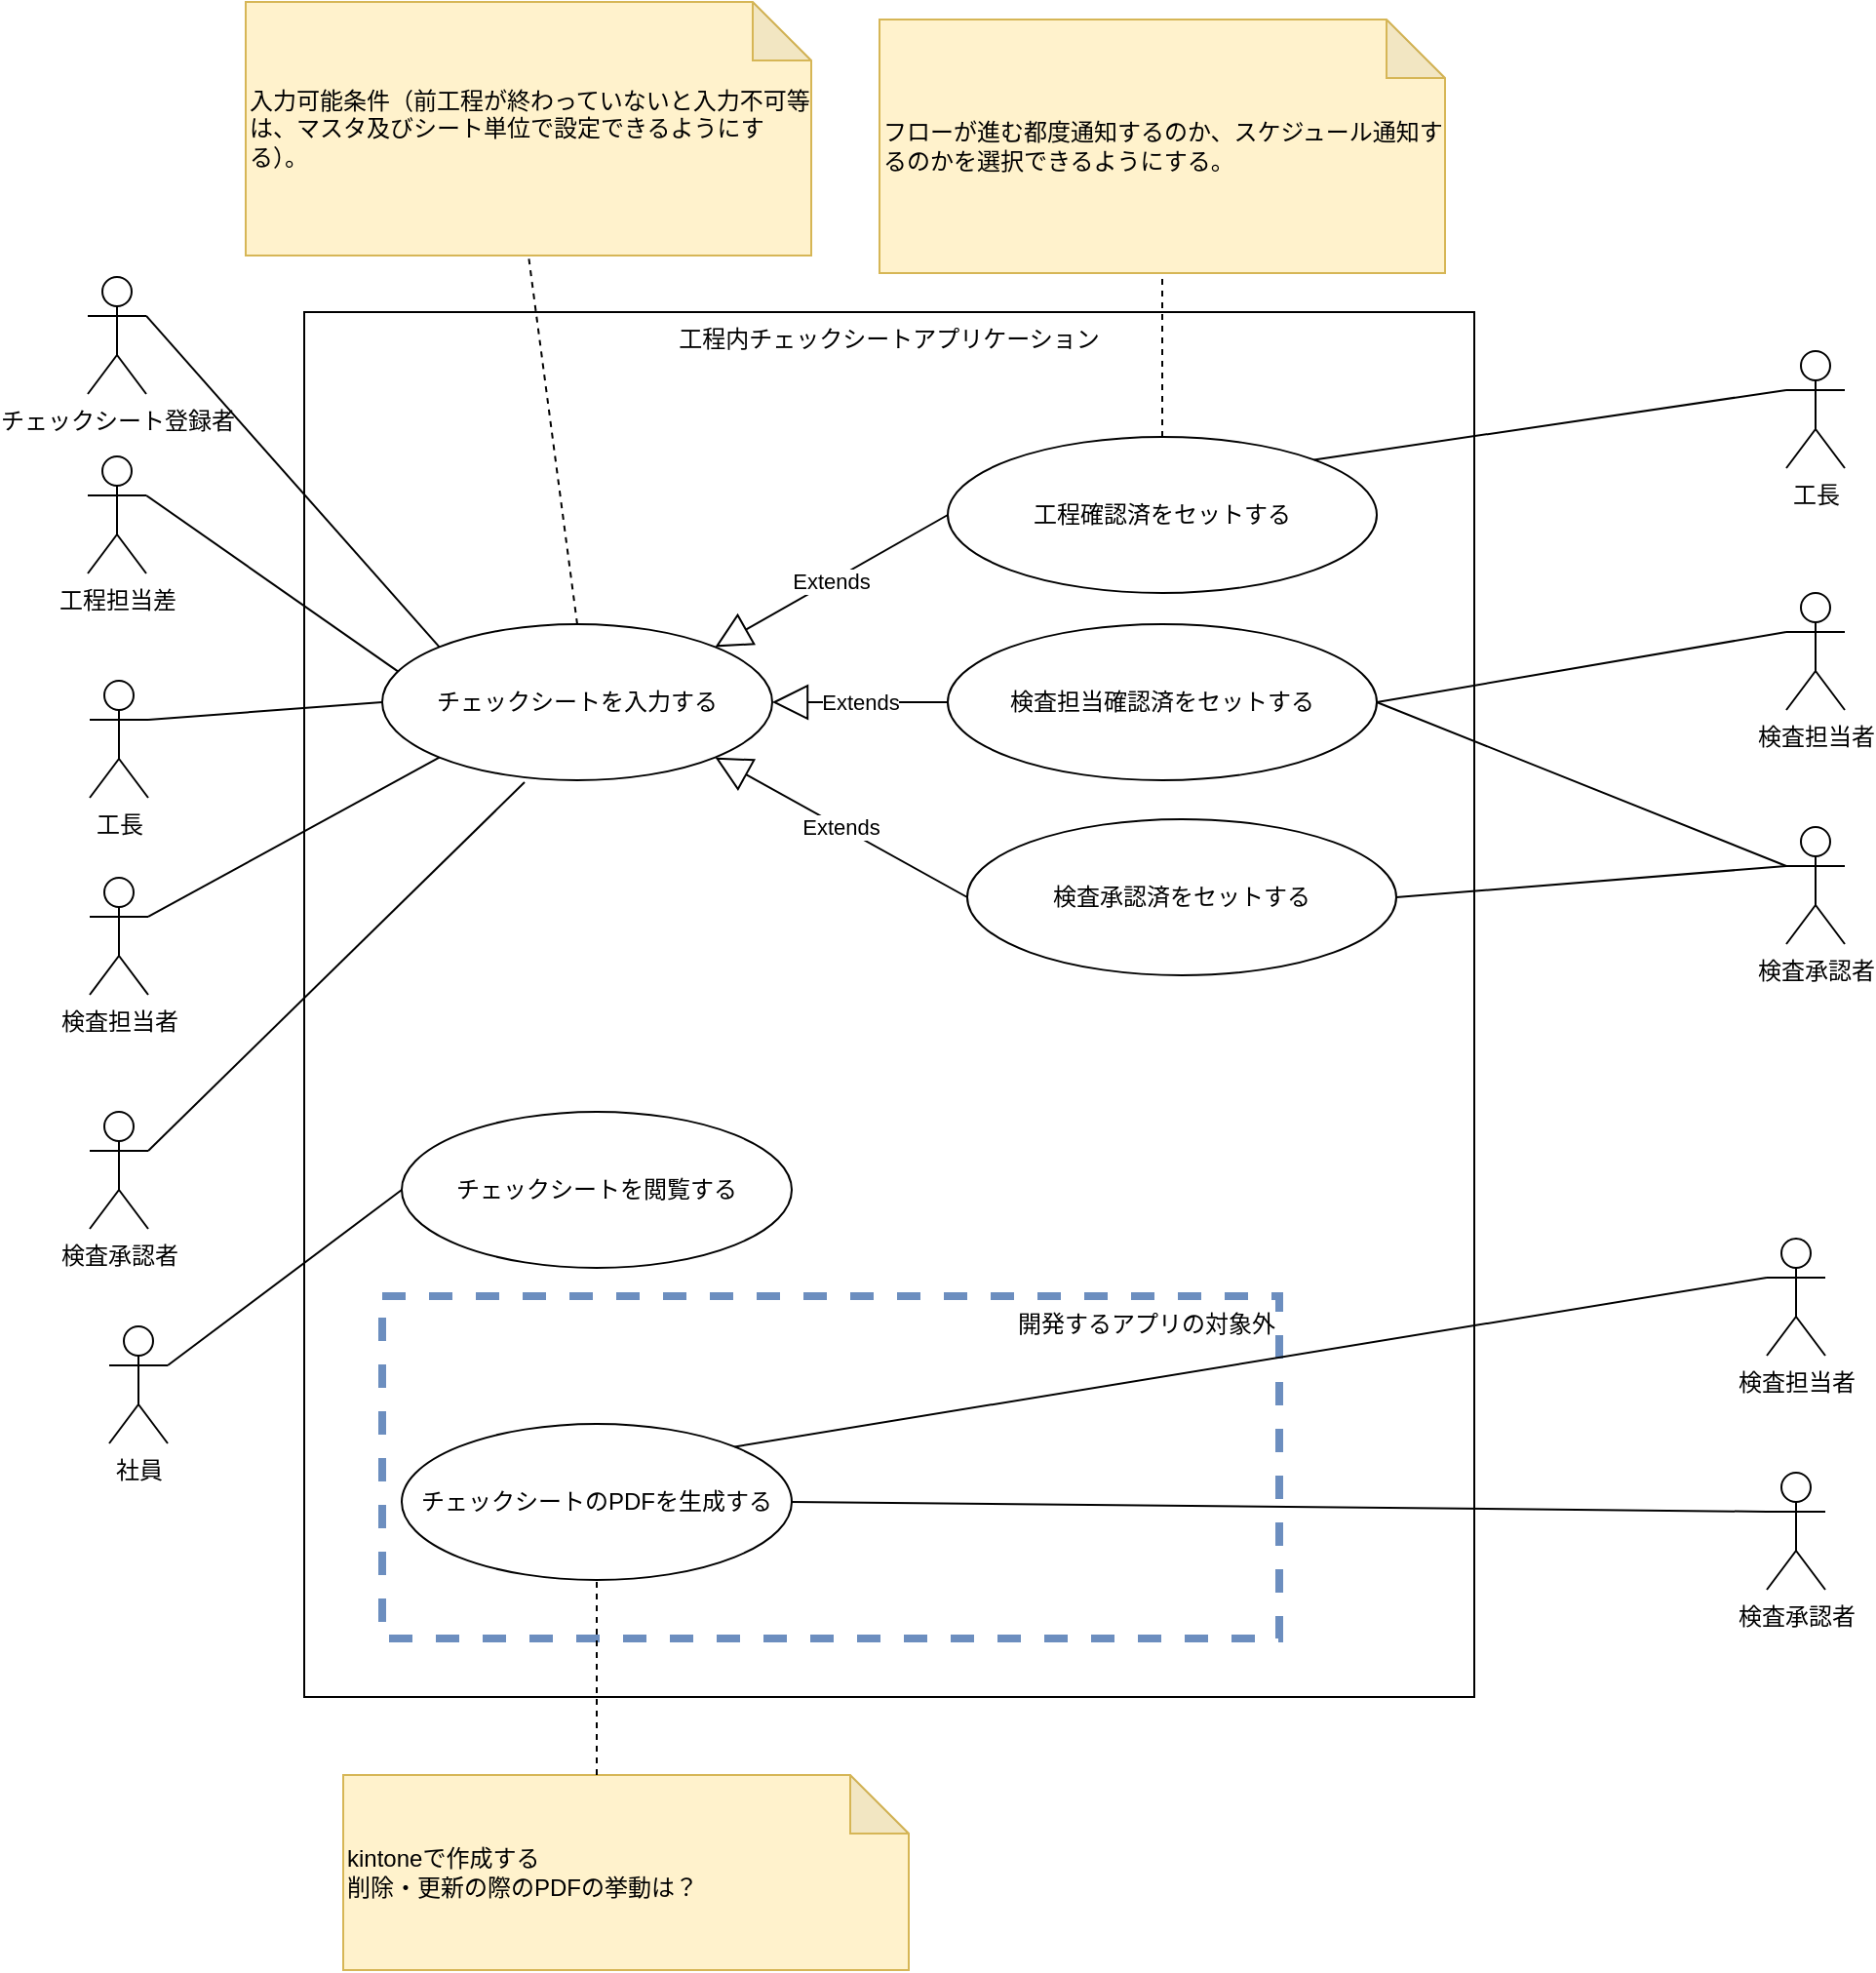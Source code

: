 <mxfile>
    <diagram id="fLh_ZRpRpivqrNP2prxu" name="ページ1">
        <mxGraphModel dx="232" dy="1638" grid="1" gridSize="10" guides="1" tooltips="1" connect="1" arrows="1" fold="1" page="1" pageScale="1" pageWidth="827" pageHeight="1169" math="0" shadow="0">
            <root>
                <mxCell id="0"/>
                <mxCell id="1" parent="0"/>
                <mxCell id="51" value="工程内チェックシートアプリケーション" style="rounded=0;whiteSpace=wrap;html=1;fillColor=none;verticalAlign=top;" parent="1" vertex="1">
                    <mxGeometry x="190" y="20" width="600" height="710" as="geometry"/>
                </mxCell>
                <mxCell id="84" value="開発するアプリの対象外" style="rounded=0;whiteSpace=wrap;html=1;fillColor=none;strokeColor=#6c8ebf;strokeWidth=4;dashed=1;align=right;verticalAlign=top;" parent="1" vertex="1">
                    <mxGeometry x="230" y="524.5" width="460" height="175.5" as="geometry"/>
                </mxCell>
                <mxCell id="43" value="検査担当者" style="shape=umlActor;verticalLabelPosition=bottom;verticalAlign=top;html=1;outlineConnect=0;fillColor=none;" parent="1" vertex="1">
                    <mxGeometry x="80" y="310" width="30" height="60" as="geometry"/>
                </mxCell>
                <mxCell id="46" value="チェックシートを入力する" style="ellipse;whiteSpace=wrap;html=1;fillColor=none;" parent="1" vertex="1">
                    <mxGeometry x="230" y="180" width="200" height="80" as="geometry"/>
                </mxCell>
                <mxCell id="47" value="工程確認済をセットする" style="ellipse;whiteSpace=wrap;html=1;fillColor=none;" parent="1" vertex="1">
                    <mxGeometry x="520" y="84" width="220" height="80" as="geometry"/>
                </mxCell>
                <mxCell id="49" value="" style="endArrow=none;html=1;entryX=1;entryY=0.333;entryDx=0;entryDy=0;entryPerimeter=0;exitX=0;exitY=1;exitDx=0;exitDy=0;" parent="1" source="46" target="43" edge="1">
                    <mxGeometry width="50" height="50" relative="1" as="geometry">
                        <mxPoint x="130" y="280" as="sourcePoint"/>
                        <mxPoint x="480" y="240" as="targetPoint"/>
                    </mxGeometry>
                </mxCell>
                <mxCell id="53" value="Extends" style="endArrow=block;endSize=16;endFill=0;html=1;exitX=0;exitY=0.5;exitDx=0;exitDy=0;entryX=1;entryY=0;entryDx=0;entryDy=0;" parent="1" source="47" target="46" edge="1">
                    <mxGeometry width="160" relative="1" as="geometry">
                        <mxPoint x="370" y="260" as="sourcePoint"/>
                        <mxPoint x="530" y="260" as="targetPoint"/>
                    </mxGeometry>
                </mxCell>
                <mxCell id="54" value="フローが進む都度通知するのか、スケジュール通知するのかを選択できるようにする。" style="shape=note;whiteSpace=wrap;html=1;backgroundOutline=1;darkOpacity=0.05;fillColor=#fff2cc;strokeColor=#d6b656;align=left;" parent="1" vertex="1">
                    <mxGeometry x="485" y="-130" width="290" height="130" as="geometry"/>
                </mxCell>
                <mxCell id="56" value="" style="endArrow=none;dashed=1;html=1;entryX=0.5;entryY=1;entryDx=0;entryDy=0;entryPerimeter=0;exitX=0.5;exitY=0;exitDx=0;exitDy=0;" parent="1" source="47" target="54" edge="1">
                    <mxGeometry width="50" height="50" relative="1" as="geometry">
                        <mxPoint x="430" y="260" as="sourcePoint"/>
                        <mxPoint x="480" y="210" as="targetPoint"/>
                    </mxGeometry>
                </mxCell>
                <mxCell id="59" value="検査承認者" style="shape=umlActor;verticalLabelPosition=bottom;verticalAlign=top;html=1;outlineConnect=0;fillColor=none;" parent="1" vertex="1">
                    <mxGeometry x="80" y="430" width="30" height="60" as="geometry"/>
                </mxCell>
                <mxCell id="65" value="工長" style="shape=umlActor;verticalLabelPosition=bottom;verticalAlign=top;html=1;outlineConnect=0;fillColor=none;" parent="1" vertex="1">
                    <mxGeometry x="80" y="209" width="30" height="60" as="geometry"/>
                </mxCell>
                <mxCell id="67" value="チェックシート登録者" style="shape=umlActor;verticalLabelPosition=bottom;verticalAlign=top;html=1;outlineConnect=0;fillColor=none;" parent="1" vertex="1">
                    <mxGeometry x="79" y="2" width="30" height="60" as="geometry"/>
                </mxCell>
                <mxCell id="72" value="" style="endArrow=none;html=1;entryX=1;entryY=0.333;entryDx=0;entryDy=0;entryPerimeter=0;exitX=0;exitY=0.5;exitDx=0;exitDy=0;" parent="1" source="46" target="65" edge="1">
                    <mxGeometry width="50" height="50" relative="1" as="geometry">
                        <mxPoint x="110" y="190" as="sourcePoint"/>
                        <mxPoint x="110" y="220" as="targetPoint"/>
                    </mxGeometry>
                </mxCell>
                <mxCell id="74" value="チェックシートを閲覧する" style="ellipse;whiteSpace=wrap;html=1;fillColor=none;" parent="1" vertex="1">
                    <mxGeometry x="240" y="430" width="200" height="80" as="geometry"/>
                </mxCell>
                <mxCell id="75" value="検査担当確認済をセットする" style="ellipse;whiteSpace=wrap;html=1;fillColor=none;" parent="1" vertex="1">
                    <mxGeometry x="520" y="180" width="220" height="80" as="geometry"/>
                </mxCell>
                <mxCell id="76" value="Extends" style="endArrow=block;endSize=16;endFill=0;html=1;exitX=0;exitY=0.5;exitDx=0;exitDy=0;entryX=1;entryY=0.5;entryDx=0;entryDy=0;" parent="1" source="75" target="46" edge="1">
                    <mxGeometry width="160" relative="1" as="geometry">
                        <mxPoint x="530.0" y="300" as="sourcePoint"/>
                        <mxPoint x="400" y="250" as="targetPoint"/>
                    </mxGeometry>
                </mxCell>
                <mxCell id="77" value="検査承認済をセットする" style="ellipse;whiteSpace=wrap;html=1;fillColor=none;" parent="1" vertex="1">
                    <mxGeometry x="530" y="280" width="220" height="80" as="geometry"/>
                </mxCell>
                <mxCell id="78" value="Extends" style="endArrow=block;endSize=16;endFill=0;html=1;exitX=0;exitY=0.5;exitDx=0;exitDy=0;entryX=1;entryY=1;entryDx=0;entryDy=0;" parent="1" source="77" target="46" edge="1">
                    <mxGeometry width="160" relative="1" as="geometry">
                        <mxPoint x="530.0" y="270" as="sourcePoint"/>
                        <mxPoint x="410.711" y="258.284" as="targetPoint"/>
                    </mxGeometry>
                </mxCell>
                <mxCell id="80" value="チェックシートのPDFを生成する" style="ellipse;whiteSpace=wrap;html=1;fillColor=none;" parent="1" vertex="1">
                    <mxGeometry x="240" y="590" width="200" height="80" as="geometry"/>
                </mxCell>
                <mxCell id="81" value="kintoneで作成する&lt;br&gt;削除・更新の際のPDFの挙動は？" style="shape=note;whiteSpace=wrap;html=1;backgroundOutline=1;darkOpacity=0.05;fillColor=#fff2cc;strokeColor=#d6b656;align=left;" parent="1" vertex="1">
                    <mxGeometry x="210" y="770" width="290" height="100" as="geometry"/>
                </mxCell>
                <mxCell id="82" value="" style="endArrow=none;dashed=1;html=1;entryX=0.5;entryY=1;entryDx=0;entryDy=0;exitX=0;exitY=0;exitDx=130;exitDy=0;exitPerimeter=0;" parent="1" source="81" target="80" edge="1">
                    <mxGeometry width="50" height="50" relative="1" as="geometry">
                        <mxPoint x="640" y="94" as="sourcePoint"/>
                        <mxPoint x="475" y="20" as="targetPoint"/>
                    </mxGeometry>
                </mxCell>
                <mxCell id="85" value="社員" style="shape=umlActor;verticalLabelPosition=bottom;verticalAlign=top;html=1;outlineConnect=0;fillColor=none;" parent="1" vertex="1">
                    <mxGeometry x="90" y="540" width="30" height="60" as="geometry"/>
                </mxCell>
                <mxCell id="87" value="" style="endArrow=none;html=1;entryX=1;entryY=0.333;entryDx=0;entryDy=0;entryPerimeter=0;exitX=0;exitY=0.5;exitDx=0;exitDy=0;" parent="1" source="74" target="85" edge="1">
                    <mxGeometry width="50" height="50" relative="1" as="geometry">
                        <mxPoint x="140.0" y="290" as="sourcePoint"/>
                        <mxPoint x="120.0" y="340" as="targetPoint"/>
                    </mxGeometry>
                </mxCell>
                <mxCell id="88" value="" style="endArrow=none;html=1;entryX=1;entryY=0.333;entryDx=0;entryDy=0;entryPerimeter=0;exitX=0.365;exitY=1.013;exitDx=0;exitDy=0;exitPerimeter=0;" parent="1" source="46" target="59" edge="1">
                    <mxGeometry width="50" height="50" relative="1" as="geometry">
                        <mxPoint x="269.289" y="258.284" as="sourcePoint"/>
                        <mxPoint x="120.0" y="340" as="targetPoint"/>
                    </mxGeometry>
                </mxCell>
                <mxCell id="89" value="" style="endArrow=none;html=1;entryX=1;entryY=0.333;entryDx=0;entryDy=0;entryPerimeter=0;exitX=0;exitY=0;exitDx=0;exitDy=0;" parent="1" source="46" target="67" edge="1">
                    <mxGeometry width="50" height="50" relative="1" as="geometry">
                        <mxPoint x="240" y="230" as="sourcePoint"/>
                        <mxPoint x="120.0" y="239" as="targetPoint"/>
                    </mxGeometry>
                </mxCell>
                <mxCell id="90" value="工程担当差" style="shape=umlActor;verticalLabelPosition=bottom;verticalAlign=top;html=1;outlineConnect=0;fillColor=none;" parent="1" vertex="1">
                    <mxGeometry x="79" y="94" width="30" height="60" as="geometry"/>
                </mxCell>
                <mxCell id="92" value="" style="endArrow=none;html=1;entryX=1;entryY=0.333;entryDx=0;entryDy=0;entryPerimeter=0;exitX=0.041;exitY=0.304;exitDx=0;exitDy=0;exitPerimeter=0;" parent="1" source="46" target="90" edge="1">
                    <mxGeometry width="50" height="50" relative="1" as="geometry">
                        <mxPoint x="269.289" y="201.716" as="sourcePoint"/>
                        <mxPoint x="119.0" y="32" as="targetPoint"/>
                    </mxGeometry>
                </mxCell>
                <mxCell id="94" value="工長" style="shape=umlActor;verticalLabelPosition=bottom;verticalAlign=top;html=1;outlineConnect=0;fillColor=none;" parent="1" vertex="1">
                    <mxGeometry x="950" y="40" width="30" height="60" as="geometry"/>
                </mxCell>
                <mxCell id="96" value="" style="endArrow=none;html=1;entryX=1;entryY=0;entryDx=0;entryDy=0;exitX=0;exitY=0.333;exitDx=0;exitDy=0;exitPerimeter=0;" parent="1" source="94" target="47" edge="1">
                    <mxGeometry width="50" height="50" relative="1" as="geometry">
                        <mxPoint x="1010.289" y="253.716" as="sourcePoint"/>
                        <mxPoint x="860" y="84" as="targetPoint"/>
                    </mxGeometry>
                </mxCell>
                <mxCell id="97" value="検査担当者" style="shape=umlActor;verticalLabelPosition=bottom;verticalAlign=top;html=1;outlineConnect=0;fillColor=none;" parent="1" vertex="1">
                    <mxGeometry x="950" y="164" width="30" height="60" as="geometry"/>
                </mxCell>
                <mxCell id="98" value="検査承認者" style="shape=umlActor;verticalLabelPosition=bottom;verticalAlign=top;html=1;outlineConnect=0;fillColor=none;" parent="1" vertex="1">
                    <mxGeometry x="950" y="284" width="30" height="60" as="geometry"/>
                </mxCell>
                <mxCell id="99" value="" style="endArrow=none;html=1;entryX=1;entryY=0.5;entryDx=0;entryDy=0;exitX=0;exitY=0.333;exitDx=0;exitDy=0;exitPerimeter=0;" parent="1" source="97" target="75" edge="1">
                    <mxGeometry width="50" height="50" relative="1" as="geometry">
                        <mxPoint x="960" y="70" as="sourcePoint"/>
                        <mxPoint x="717.782" y="105.716" as="targetPoint"/>
                    </mxGeometry>
                </mxCell>
                <mxCell id="100" value="" style="endArrow=none;html=1;entryX=1;entryY=0.5;entryDx=0;entryDy=0;exitX=0;exitY=0.333;exitDx=0;exitDy=0;exitPerimeter=0;" parent="1" source="98" target="75" edge="1">
                    <mxGeometry width="50" height="50" relative="1" as="geometry">
                        <mxPoint x="960" y="194" as="sourcePoint"/>
                        <mxPoint x="750" y="230" as="targetPoint"/>
                    </mxGeometry>
                </mxCell>
                <mxCell id="101" value="" style="endArrow=none;html=1;entryX=1;entryY=0.5;entryDx=0;entryDy=0;exitX=0;exitY=0.333;exitDx=0;exitDy=0;exitPerimeter=0;" parent="1" source="98" target="77" edge="1">
                    <mxGeometry width="50" height="50" relative="1" as="geometry">
                        <mxPoint x="960" y="314" as="sourcePoint"/>
                        <mxPoint x="717.782" y="258.284" as="targetPoint"/>
                    </mxGeometry>
                </mxCell>
                <mxCell id="102" value="検査担当者" style="shape=umlActor;verticalLabelPosition=bottom;verticalAlign=top;html=1;outlineConnect=0;fillColor=none;" parent="1" vertex="1">
                    <mxGeometry x="940" y="495" width="30" height="60" as="geometry"/>
                </mxCell>
                <mxCell id="103" value="検査承認者" style="shape=umlActor;verticalLabelPosition=bottom;verticalAlign=top;html=1;outlineConnect=0;fillColor=none;" parent="1" vertex="1">
                    <mxGeometry x="940" y="615" width="30" height="60" as="geometry"/>
                </mxCell>
                <mxCell id="104" value="" style="endArrow=none;html=1;exitX=0;exitY=0.333;exitDx=0;exitDy=0;exitPerimeter=0;entryX=1;entryY=0;entryDx=0;entryDy=0;" parent="1" source="102" target="80" edge="1">
                    <mxGeometry width="50" height="50" relative="1" as="geometry">
                        <mxPoint x="920" y="517" as="sourcePoint"/>
                        <mxPoint x="720.0" y="533" as="targetPoint"/>
                    </mxGeometry>
                </mxCell>
                <mxCell id="105" value="" style="endArrow=none;html=1;exitX=0;exitY=0.333;exitDx=0;exitDy=0;exitPerimeter=0;entryX=1;entryY=0.5;entryDx=0;entryDy=0;" parent="1" source="103" target="80" edge="1">
                    <mxGeometry width="50" height="50" relative="1" as="geometry">
                        <mxPoint x="950" y="525" as="sourcePoint"/>
                        <mxPoint x="420.711" y="611.716" as="targetPoint"/>
                    </mxGeometry>
                </mxCell>
                <mxCell id="106" value="入力可能条件（前工程が終わっていないと入力不可等は、マスタ及びシート単位で設定できるようにする）。" style="shape=note;whiteSpace=wrap;html=1;backgroundOutline=1;darkOpacity=0.05;fillColor=#fff2cc;strokeColor=#d6b656;align=left;" parent="1" vertex="1">
                    <mxGeometry x="160" y="-139" width="290" height="130" as="geometry"/>
                </mxCell>
                <mxCell id="107" value="" style="endArrow=none;dashed=1;html=1;entryX=0.5;entryY=1;entryDx=0;entryDy=0;entryPerimeter=0;exitX=0.5;exitY=0;exitDx=0;exitDy=0;" parent="1" source="46" target="106" edge="1">
                    <mxGeometry width="50" height="50" relative="1" as="geometry">
                        <mxPoint x="640" y="94" as="sourcePoint"/>
                        <mxPoint x="640" y="10" as="targetPoint"/>
                    </mxGeometry>
                </mxCell>
            </root>
        </mxGraphModel>
    </diagram>
</mxfile>